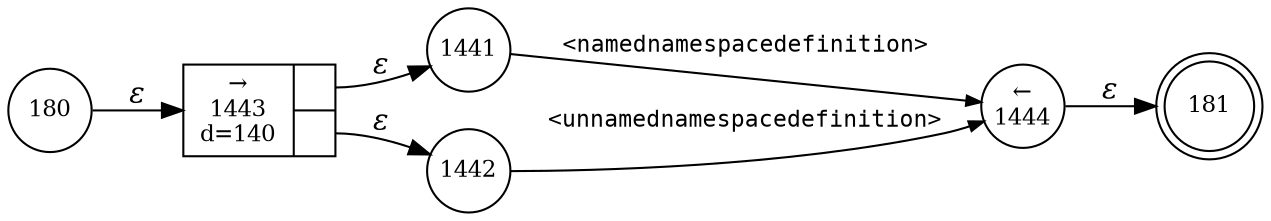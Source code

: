 digraph ATN {
rankdir=LR;
s181[fontsize=11, label="181", shape=doublecircle, fixedsize=true, width=.6];
s1441[fontsize=11,label="1441", shape=circle, fixedsize=true, width=.55, peripheries=1];
s1442[fontsize=11,label="1442", shape=circle, fixedsize=true, width=.55, peripheries=1];
s1443[fontsize=11,label="{&rarr;\n1443\nd=140|{<p0>|<p1>}}", shape=record, fixedsize=false, peripheries=1];
s180[fontsize=11,label="180", shape=circle, fixedsize=true, width=.55, peripheries=1];
s1444[fontsize=11,label="&larr;\n1444", shape=circle, fixedsize=true, width=.55, peripheries=1];
s180 -> s1443 [fontname="Times-Italic", label="&epsilon;"];
s1443:p0 -> s1441 [fontname="Times-Italic", label="&epsilon;"];
s1443:p1 -> s1442 [fontname="Times-Italic", label="&epsilon;"];
s1441 -> s1444 [fontsize=11, fontname="Courier", arrowsize=.7, label = "<namednamespacedefinition>", arrowhead = normal];
s1442 -> s1444 [fontsize=11, fontname="Courier", arrowsize=.7, label = "<unnamednamespacedefinition>", arrowhead = normal];
s1444 -> s181 [fontname="Times-Italic", label="&epsilon;"];
}